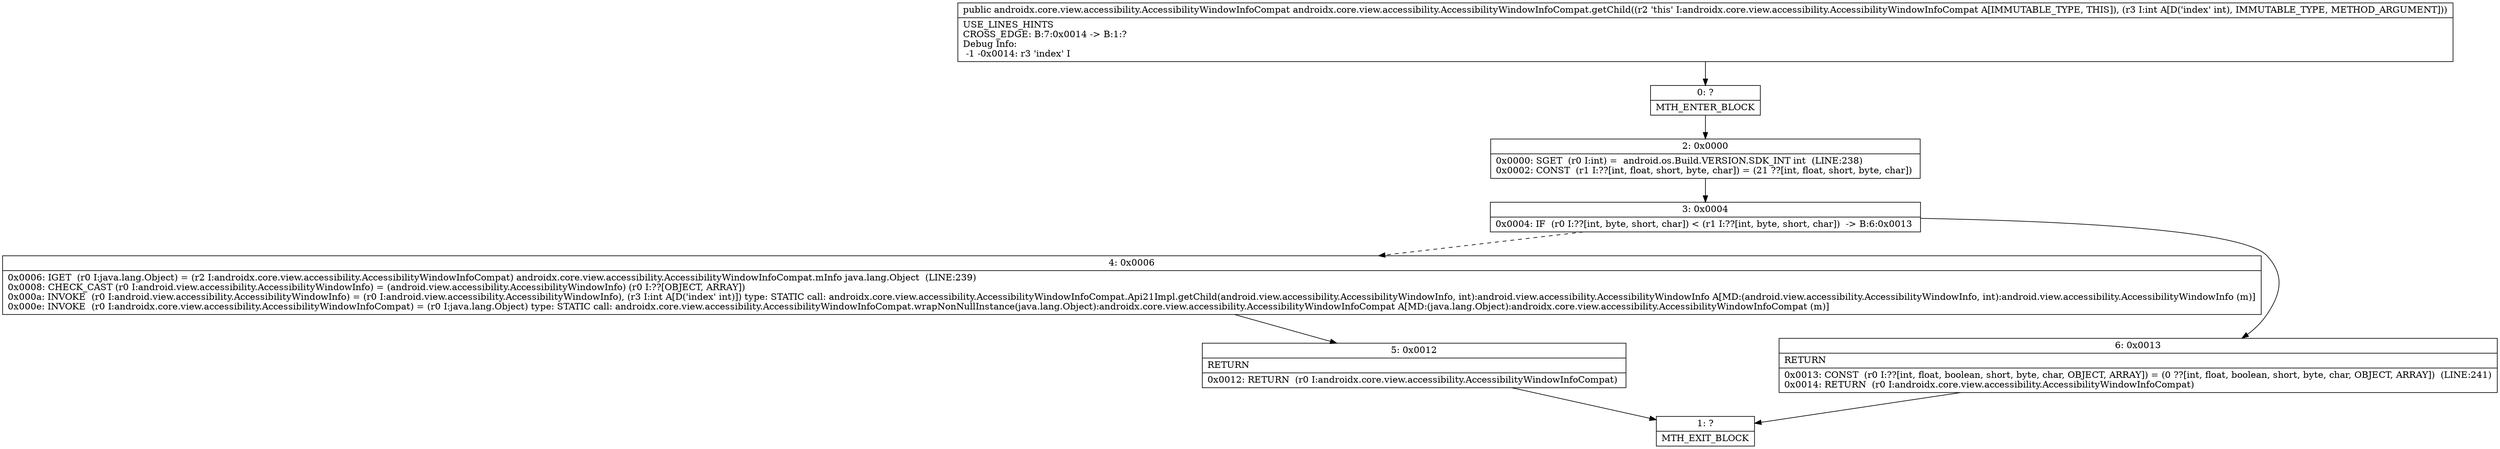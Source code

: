 digraph "CFG forandroidx.core.view.accessibility.AccessibilityWindowInfoCompat.getChild(I)Landroidx\/core\/view\/accessibility\/AccessibilityWindowInfoCompat;" {
Node_0 [shape=record,label="{0\:\ ?|MTH_ENTER_BLOCK\l}"];
Node_2 [shape=record,label="{2\:\ 0x0000|0x0000: SGET  (r0 I:int) =  android.os.Build.VERSION.SDK_INT int  (LINE:238)\l0x0002: CONST  (r1 I:??[int, float, short, byte, char]) = (21 ??[int, float, short, byte, char]) \l}"];
Node_3 [shape=record,label="{3\:\ 0x0004|0x0004: IF  (r0 I:??[int, byte, short, char]) \< (r1 I:??[int, byte, short, char])  \-\> B:6:0x0013 \l}"];
Node_4 [shape=record,label="{4\:\ 0x0006|0x0006: IGET  (r0 I:java.lang.Object) = (r2 I:androidx.core.view.accessibility.AccessibilityWindowInfoCompat) androidx.core.view.accessibility.AccessibilityWindowInfoCompat.mInfo java.lang.Object  (LINE:239)\l0x0008: CHECK_CAST (r0 I:android.view.accessibility.AccessibilityWindowInfo) = (android.view.accessibility.AccessibilityWindowInfo) (r0 I:??[OBJECT, ARRAY]) \l0x000a: INVOKE  (r0 I:android.view.accessibility.AccessibilityWindowInfo) = (r0 I:android.view.accessibility.AccessibilityWindowInfo), (r3 I:int A[D('index' int)]) type: STATIC call: androidx.core.view.accessibility.AccessibilityWindowInfoCompat.Api21Impl.getChild(android.view.accessibility.AccessibilityWindowInfo, int):android.view.accessibility.AccessibilityWindowInfo A[MD:(android.view.accessibility.AccessibilityWindowInfo, int):android.view.accessibility.AccessibilityWindowInfo (m)]\l0x000e: INVOKE  (r0 I:androidx.core.view.accessibility.AccessibilityWindowInfoCompat) = (r0 I:java.lang.Object) type: STATIC call: androidx.core.view.accessibility.AccessibilityWindowInfoCompat.wrapNonNullInstance(java.lang.Object):androidx.core.view.accessibility.AccessibilityWindowInfoCompat A[MD:(java.lang.Object):androidx.core.view.accessibility.AccessibilityWindowInfoCompat (m)]\l}"];
Node_5 [shape=record,label="{5\:\ 0x0012|RETURN\l|0x0012: RETURN  (r0 I:androidx.core.view.accessibility.AccessibilityWindowInfoCompat) \l}"];
Node_1 [shape=record,label="{1\:\ ?|MTH_EXIT_BLOCK\l}"];
Node_6 [shape=record,label="{6\:\ 0x0013|RETURN\l|0x0013: CONST  (r0 I:??[int, float, boolean, short, byte, char, OBJECT, ARRAY]) = (0 ??[int, float, boolean, short, byte, char, OBJECT, ARRAY])  (LINE:241)\l0x0014: RETURN  (r0 I:androidx.core.view.accessibility.AccessibilityWindowInfoCompat) \l}"];
MethodNode[shape=record,label="{public androidx.core.view.accessibility.AccessibilityWindowInfoCompat androidx.core.view.accessibility.AccessibilityWindowInfoCompat.getChild((r2 'this' I:androidx.core.view.accessibility.AccessibilityWindowInfoCompat A[IMMUTABLE_TYPE, THIS]), (r3 I:int A[D('index' int), IMMUTABLE_TYPE, METHOD_ARGUMENT]))  | USE_LINES_HINTS\lCROSS_EDGE: B:7:0x0014 \-\> B:1:?\lDebug Info:\l  \-1 \-0x0014: r3 'index' I\l}"];
MethodNode -> Node_0;Node_0 -> Node_2;
Node_2 -> Node_3;
Node_3 -> Node_4[style=dashed];
Node_3 -> Node_6;
Node_4 -> Node_5;
Node_5 -> Node_1;
Node_6 -> Node_1;
}

